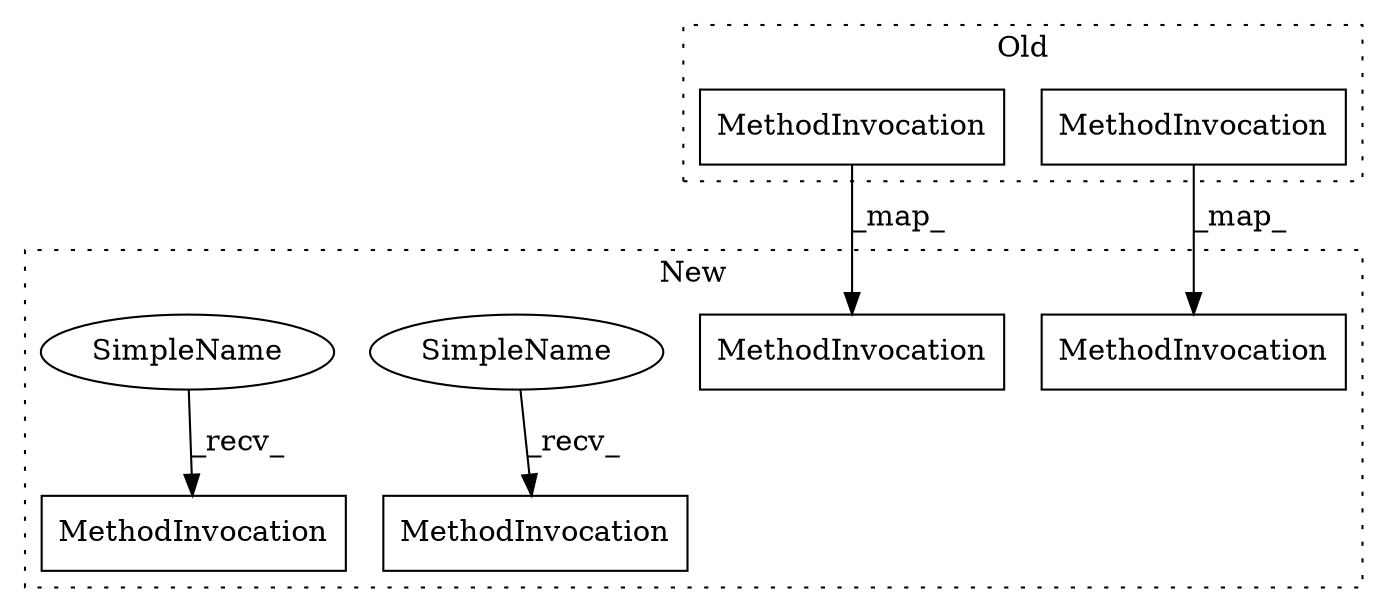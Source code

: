 digraph G {
subgraph cluster0 {
1 [label="MethodInvocation" a="32" s="6125,6157" l="17,6" shape="box"];
3 [label="MethodInvocation" a="32" s="6241,6278" l="17,1" shape="box"];
label = "Old";
style="dotted";
}
subgraph cluster1 {
2 [label="MethodInvocation" a="32" s="7922,7956" l="14,1" shape="box"];
4 [label="MethodInvocation" a="32" s="7772,7801" l="14,6" shape="box"];
5 [label="MethodInvocation" a="32" s="7613,7657" l="9,1" shape="box"];
6 [label="MethodInvocation" a="32" s="7838,7882" l="9,1" shape="box"];
7 [label="SimpleName" a="42" s="7834" l="3" shape="ellipse"];
8 [label="SimpleName" a="42" s="7609" l="3" shape="ellipse"];
label = "New";
style="dotted";
}
1 -> 4 [label="_map_"];
3 -> 2 [label="_map_"];
7 -> 6 [label="_recv_"];
8 -> 5 [label="_recv_"];
}